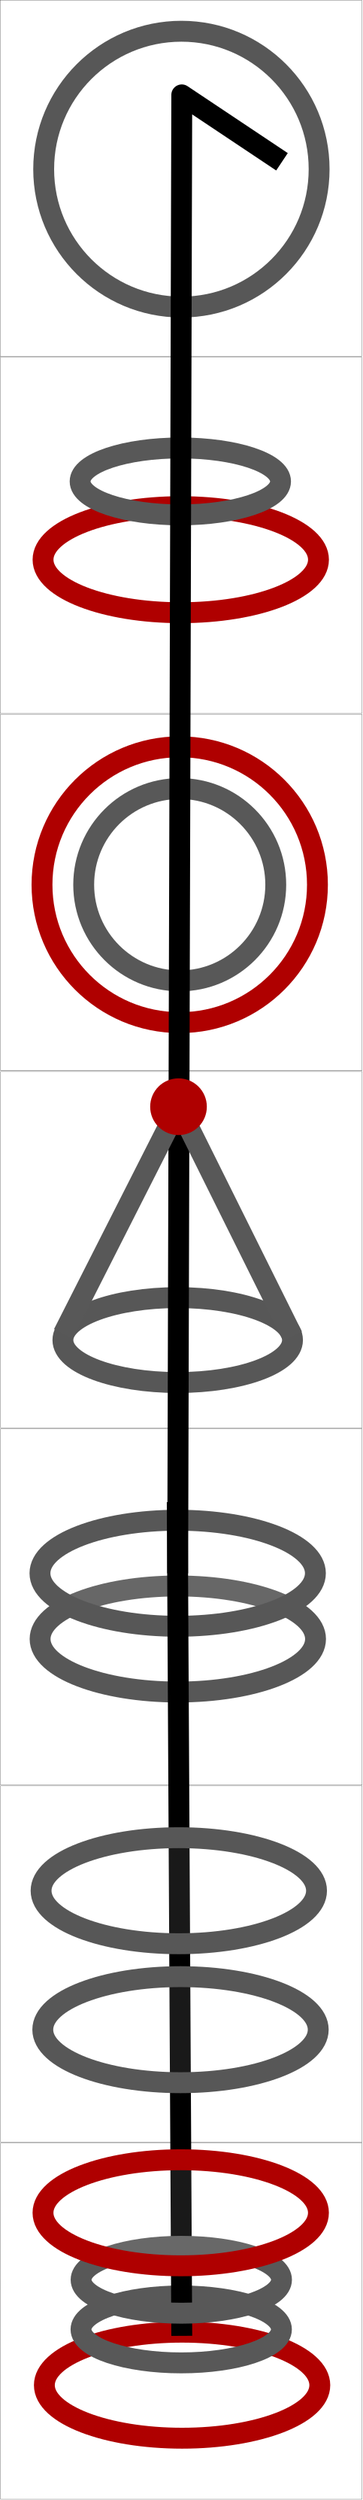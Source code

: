 <?xml version="1.0"?>
<!DOCTYPE ipe SYSTEM "ipe.dtd">
<ipe version="70218" creator="Ipe 7.2.28">
<info created="D:20231006163715" modified="D:20231007201248"/>
<ipestyle name="basic">
<symbol name="arrow/arc(spx)">
<path stroke="sym-stroke" fill="sym-stroke" pen="sym-pen">
0 0 m
-1 0.333 l
-1 -0.333 l
h
</path>
</symbol>
<symbol name="arrow/farc(spx)">
<path stroke="sym-stroke" fill="white" pen="sym-pen">
0 0 m
-1 0.333 l
-1 -0.333 l
h
</path>
</symbol>
<symbol name="arrow/ptarc(spx)">
<path stroke="sym-stroke" fill="sym-stroke" pen="sym-pen">
0 0 m
-1 0.333 l
-0.8 0 l
-1 -0.333 l
h
</path>
</symbol>
<symbol name="arrow/fptarc(spx)">
<path stroke="sym-stroke" fill="white" pen="sym-pen">
0 0 m
-1 0.333 l
-0.8 0 l
-1 -0.333 l
h
</path>
</symbol>
<symbol name="mark/circle(sx)" transformations="translations">
<path fill="sym-stroke">
0.6 0 0 0.6 0 0 e
0.4 0 0 0.4 0 0 e
</path>
</symbol>
<symbol name="mark/disk(sx)" transformations="translations">
<path fill="sym-stroke">
0.6 0 0 0.6 0 0 e
</path>
</symbol>
<symbol name="mark/fdisk(sfx)" transformations="translations">
<group>
<path fill="sym-fill">
0.5 0 0 0.5 0 0 e
</path>
<path fill="sym-stroke" fillrule="eofill">
0.6 0 0 0.6 0 0 e
0.4 0 0 0.4 0 0 e
</path>
</group>
</symbol>
<symbol name="mark/box(sx)" transformations="translations">
<path fill="sym-stroke" fillrule="eofill">
-0.6 -0.6 m
0.6 -0.6 l
0.6 0.6 l
-0.6 0.6 l
h
-0.4 -0.4 m
0.4 -0.4 l
0.4 0.4 l
-0.4 0.4 l
h
</path>
</symbol>
<symbol name="mark/square(sx)" transformations="translations">
<path fill="sym-stroke">
-0.6 -0.6 m
0.6 -0.6 l
0.6 0.6 l
-0.6 0.6 l
h
</path>
</symbol>
<symbol name="mark/fsquare(sfx)" transformations="translations">
<group>
<path fill="sym-fill">
-0.5 -0.5 m
0.5 -0.5 l
0.5 0.5 l
-0.5 0.5 l
h
</path>
<path fill="sym-stroke" fillrule="eofill">
-0.6 -0.6 m
0.6 -0.6 l
0.6 0.6 l
-0.6 0.6 l
h
-0.4 -0.4 m
0.4 -0.4 l
0.4 0.4 l
-0.4 0.4 l
h
</path>
</group>
</symbol>
<symbol name="mark/cross(sx)" transformations="translations">
<group>
<path fill="sym-stroke">
-0.43 -0.57 m
0.57 0.43 l
0.43 0.57 l
-0.57 -0.43 l
h
</path>
<path fill="sym-stroke">
-0.43 0.57 m
0.57 -0.43 l
0.43 -0.57 l
-0.57 0.43 l
h
</path>
</group>
</symbol>
<symbol name="arrow/fnormal(spx)">
<path stroke="sym-stroke" fill="white" pen="sym-pen">
0 0 m
-1 0.333 l
-1 -0.333 l
h
</path>
</symbol>
<symbol name="arrow/pointed(spx)">
<path stroke="sym-stroke" fill="sym-stroke" pen="sym-pen">
0 0 m
-1 0.333 l
-0.8 0 l
-1 -0.333 l
h
</path>
</symbol>
<symbol name="arrow/fpointed(spx)">
<path stroke="sym-stroke" fill="white" pen="sym-pen">
0 0 m
-1 0.333 l
-0.8 0 l
-1 -0.333 l
h
</path>
</symbol>
<symbol name="arrow/linear(spx)">
<path stroke="sym-stroke" pen="sym-pen">
-1 0.333 m
0 0 l
-1 -0.333 l
</path>
</symbol>
<symbol name="arrow/fdouble(spx)">
<path stroke="sym-stroke" fill="white" pen="sym-pen">
0 0 m
-1 0.333 l
-1 -0.333 l
h
-1 0 m
-2 0.333 l
-2 -0.333 l
h
</path>
</symbol>
<symbol name="arrow/double(spx)">
<path stroke="sym-stroke" fill="sym-stroke" pen="sym-pen">
0 0 m
-1 0.333 l
-1 -0.333 l
h
-1 0 m
-2 0.333 l
-2 -0.333 l
h
</path>
</symbol>
<symbol name="arrow/mid-normal(spx)">
<path stroke="sym-stroke" fill="sym-stroke" pen="sym-pen">
0.5 0 m
-0.5 0.333 l
-0.5 -0.333 l
h
</path>
</symbol>
<symbol name="arrow/mid-fnormal(spx)">
<path stroke="sym-stroke" fill="white" pen="sym-pen">
0.5 0 m
-0.5 0.333 l
-0.5 -0.333 l
h
</path>
</symbol>
<symbol name="arrow/mid-pointed(spx)">
<path stroke="sym-stroke" fill="sym-stroke" pen="sym-pen">
0.5 0 m
-0.5 0.333 l
-0.3 0 l
-0.5 -0.333 l
h
</path>
</symbol>
<symbol name="arrow/mid-fpointed(spx)">
<path stroke="sym-stroke" fill="white" pen="sym-pen">
0.5 0 m
-0.5 0.333 l
-0.3 0 l
-0.5 -0.333 l
h
</path>
</symbol>
<symbol name="arrow/mid-double(spx)">
<path stroke="sym-stroke" fill="sym-stroke" pen="sym-pen">
1 0 m
0 0.333 l
0 -0.333 l
h
0 0 m
-1 0.333 l
-1 -0.333 l
h
</path>
</symbol>
<symbol name="arrow/mid-fdouble(spx)">
<path stroke="sym-stroke" fill="white" pen="sym-pen">
1 0 m
0 0.333 l
0 -0.333 l
h
0 0 m
-1 0.333 l
-1 -0.333 l
h
</path>
</symbol>
<anglesize name="22.5 deg" value="22.5"/>
<anglesize name="30 deg" value="30"/>
<anglesize name="45 deg" value="45"/>
<anglesize name="60 deg" value="60"/>
<anglesize name="90 deg" value="90"/>
<arrowsize name="large" value="10"/>
<arrowsize name="small" value="5"/>
<arrowsize name="tiny" value="3"/>
<color name="blue" value="0 0 1"/>
<color name="brown" value="0.647 0.165 0.165"/>
<color name="darkblue" value="0 0 0.545"/>
<color name="darkcyan" value="0 0.545 0.545"/>
<color name="darkgray" value="0.663"/>
<color name="darkgreen" value="0 0.392 0"/>
<color name="darkmagenta" value="0.545 0 0.545"/>
<color name="darkorange" value="1 0.549 0"/>
<color name="darkred" value="0.545 0 0"/>
<color name="gold" value="1 0.843 0"/>
<color name="gray" value="0.745"/>
<color name="green" value="0 1 0"/>
<color name="lightblue" value="0.678 0.847 0.902"/>
<color name="lightcyan" value="0.878 1 1"/>
<color name="lightgray" value="0.827"/>
<color name="lightgreen" value="0.565 0.933 0.565"/>
<color name="lightyellow" value="1 1 0.878"/>
<color name="navy" value="0 0 0.502"/>
<color name="orange" value="1 0.647 0"/>
<color name="pink" value="1 0.753 0.796"/>
<color name="purple" value="0.627 0.125 0.941"/>
<color name="red" value="1 0 0"/>
<color name="seagreen" value="0.18 0.545 0.341"/>
<color name="turquoise" value="0.251 0.878 0.816"/>
<color name="violet" value="0.933 0.51 0.933"/>
<color name="yellow" value="1 1 0"/>
<dashstyle name="dash dot dotted" value="[4 2 1 2 1 2] 0"/>
<dashstyle name="dash dotted" value="[4 2 1 2] 0"/>
<dashstyle name="dashed" value="[4] 0"/>
<dashstyle name="dotted" value="[1 3] 0"/>
<gridsize name="10 pts (~3.5 mm)" value="10"/>
<gridsize name="14 pts (~5 mm)" value="14"/>
<gridsize name="16 pts (~6 mm)" value="16"/>
<gridsize name="20 pts (~7 mm)" value="20"/>
<gridsize name="28 pts (~10 mm)" value="28"/>
<gridsize name="32 pts (~12 mm)" value="32"/>
<gridsize name="4 pts" value="4"/>
<gridsize name="56 pts (~20 mm)" value="56"/>
<gridsize name="8 pts (~3 mm)" value="8"/>
<opacity name="10%" value="0.1"/>
<opacity name="30%" value="0.3"/>
<opacity name="50%" value="0.5"/>
<opacity name="75%" value="0.75"/>
<pen name="fat" value="1.2"/>
<pen name="heavier" value="0.8"/>
<pen name="ultrafat" value="2"/>
<symbolsize name="large" value="5"/>
<symbolsize name="small" value="2"/>
<symbolsize name="tiny" value="1.1"/>
<textsize name="Huge" value="\Huge"/>
<textsize name="LARGE" value="\LARGE"/>
<textsize name="Large" value="\Large"/>
<textsize name="footnote" value="\footnotesize"/>
<textsize name="huge" value="\huge"/>
<textsize name="large" value="\large"/>
<textsize name="script" value="\scriptsize"/>
<textsize name="small" value="\small"/>
<textsize name="tiny" value="\tiny"/>
<textstyle name="center" begin="\begin{center}" end="\end{center}"/>
<textstyle name="item" begin="\begin{itemize}\item{}" end="\end{itemize}"/>
<textstyle name="itemize" begin="\begin{itemize}" end="\end{itemize}"/>
<tiling name="falling" angle="-60" step="4" width="1"/>
<tiling name="rising" angle="30" step="4" width="1"/>
</ipestyle>
<page>
<layer name="alpha"/>
<view layers="alpha" active="alpha"/>
<path layer="alpha" matrix="1 0 0 0.384472 -32.4846 430.052" stroke="0.686 0 0" fill="white" pen="10" opacity="10%" stroke-opacity="opaque">
65.9697 0 0 65.9697 272 592 e
</path>
<path matrix="1 0 0 0.333333 -64.6926 524.433" stroke="0.345" pen="10">
48 0 0 48 304 512 e
</path>
<path matrix="1 0 0 0.999996 -32.9829 -89.8258" stroke="0.686 0 0" fill="white" pen="10" opacity="10%" stroke-opacity="opaque">
65.9697 0 0 65.9697 272 592 e
</path>
<path matrix="1 0 0 1 -93.7176 -21.3874" stroke="0.345" pen="10">
45.9977 0 0 45.9977 332.735 523.559 e
</path>
<path matrix="1 0 0 1 -86 -248" stroke="0.345" fill="white" pen="10" opacity="10%" stroke-opacity="opaque">
384 560 m
384 560 l
384 560 l
</path>
<path matrix="0.833576 0 0 0.307861 11.3194 102.092" stroke="0.341" fill="white" pen="10" opacity="10%" stroke-opacity="opaque">
65.9697 0 0 65.9697 272 592 e
</path>
<path matrix="1 0 0 0.384472 -33.8965 -86.258" stroke="0.341" fill="white" pen="10" opacity="10%" stroke-opacity="opaque">
65.9697 0 0 65.9697 272 592 e
</path>
<path matrix="1 0 0 0.384472 -33.9605 -54.8082" stroke="0.341" fill="white" pen="10" opacity="10%" stroke-opacity="opaque">
65.9697 0 0 65.9697 272 592 e
</path>
<path matrix="1 0 0 0.999996 -32.1823 252.478" stroke="0.341" fill="white" pen="10" opacity="10%" stroke-opacity="opaque">
65.9697 0 0 65.9697 272 592 e
</path>
<path matrix="1 0 0 0.384472 -31.8521 -443.211" stroke="0.686 0 0" fill="white" pen="10" opacity="10%" stroke-opacity="opaque">
65.9697 0 0 65.9697 272 592 e
</path>
<path matrix="1 0 0 0.333333 -64.2685 -359.596" stroke="0.345" pen="10">
48 0 0 48 304 512 e
</path>
<path stroke="black" pen="10">
237.829 206.84 m
240 -192 l
240 -192 l
</path>
<path matrix="1 0 0 0.384472 -32.6095 -273.146" stroke="0.341" fill="white" pen="10" opacity="10%" stroke-opacity="opaque">
65.9697 0 0 65.9697 272 592 e
</path>
<path matrix="1 0 0 0.384472 -33.4201 -206.672" stroke="0.341" fill="white" pen="10" opacity="10%" stroke-opacity="opaque">
65.9697 0 0 65.9697 272 592 e
</path>
<path stroke="black" pen="10">
238.04 172.799 m
240 880 l
288 848 l
</path>
<path matrix="1 0 0 1 -13.7235 0.473606" stroke="0" pen="0.1">
340.12 -270.635 m
340.12 -100.207 l
166.914 -100.207 l
166.914 -270.635 l
h
</path>
<path matrix="1 0 0 1 -13.7267 171.351" stroke="0" pen="0.1">
340.12 -270.635 m
340.12 -100.207 l
166.914 -100.207 l
166.914 -270.635 l
h
</path>
<path matrix="1 0 0 1 -13.7291 342.123" stroke="0" pen="0.1">
340.12 -270.635 m
340.12 -100.207 l
166.914 -100.207 l
166.914 -270.635 l
h
</path>
<path matrix="1 0 0 1 -13.7137 512.988" stroke="0" pen="0.1">
340.12 -270.635 m
340.12 -100.207 l
166.914 -100.207 l
166.914 -270.635 l
h
</path>
<path matrix="1 0 0 1 -13.7705 683.929" stroke="0" pen="0.1">
340.12 -270.635 m
340.12 -100.207 l
166.914 -100.207 l
166.914 -270.635 l
h
</path>
<path matrix="1 0 0 1 -13.8644 854.745" stroke="0" pen="0.1">
340.12 -270.635 m
340.12 -100.207 l
166.914 -100.207 l
166.914 -270.635 l
h
</path>
<path matrix="1 0 0 1 -13.9363 1025.55" stroke="0" pen="0.1">
340.12 -270.635 m
340.12 -100.207 l
166.914 -100.207 l
166.914 -270.635 l
h
</path>
<path stroke="0.345" pen="10">
183.272 287.351 m
238.433 395.978 l
293.064 286.195 l
293.064 286.195 l
</path>
<path matrix="1 0 0 1 0.393774 -0.293316" stroke="0.686 0 0" pen="13">
7.07234 0 0 7.07234 238.039 396.271 e
</path>
<path matrix="1 0 0 1 0.663524 -8.67043" stroke="0.686 0 0" pen="10">
237.769 404.648 m
237.769 400.865 l
242.633 400.865 l
242.633 404.648 l
h
</path>
<path matrix="1 0 0 0.333333 -64.2287 -335.838" stroke="0.345" pen="10">
48 0 0 48 304 512 e
</path>
<path matrix="1 0 0 0.384472 -32.5026 -360.732" stroke="0.686 0 0" fill="white" pen="10" opacity="10%" stroke-opacity="opaque">
65.9697 0 0 65.9697 272 592 e
</path>
</page>
</ipe>
